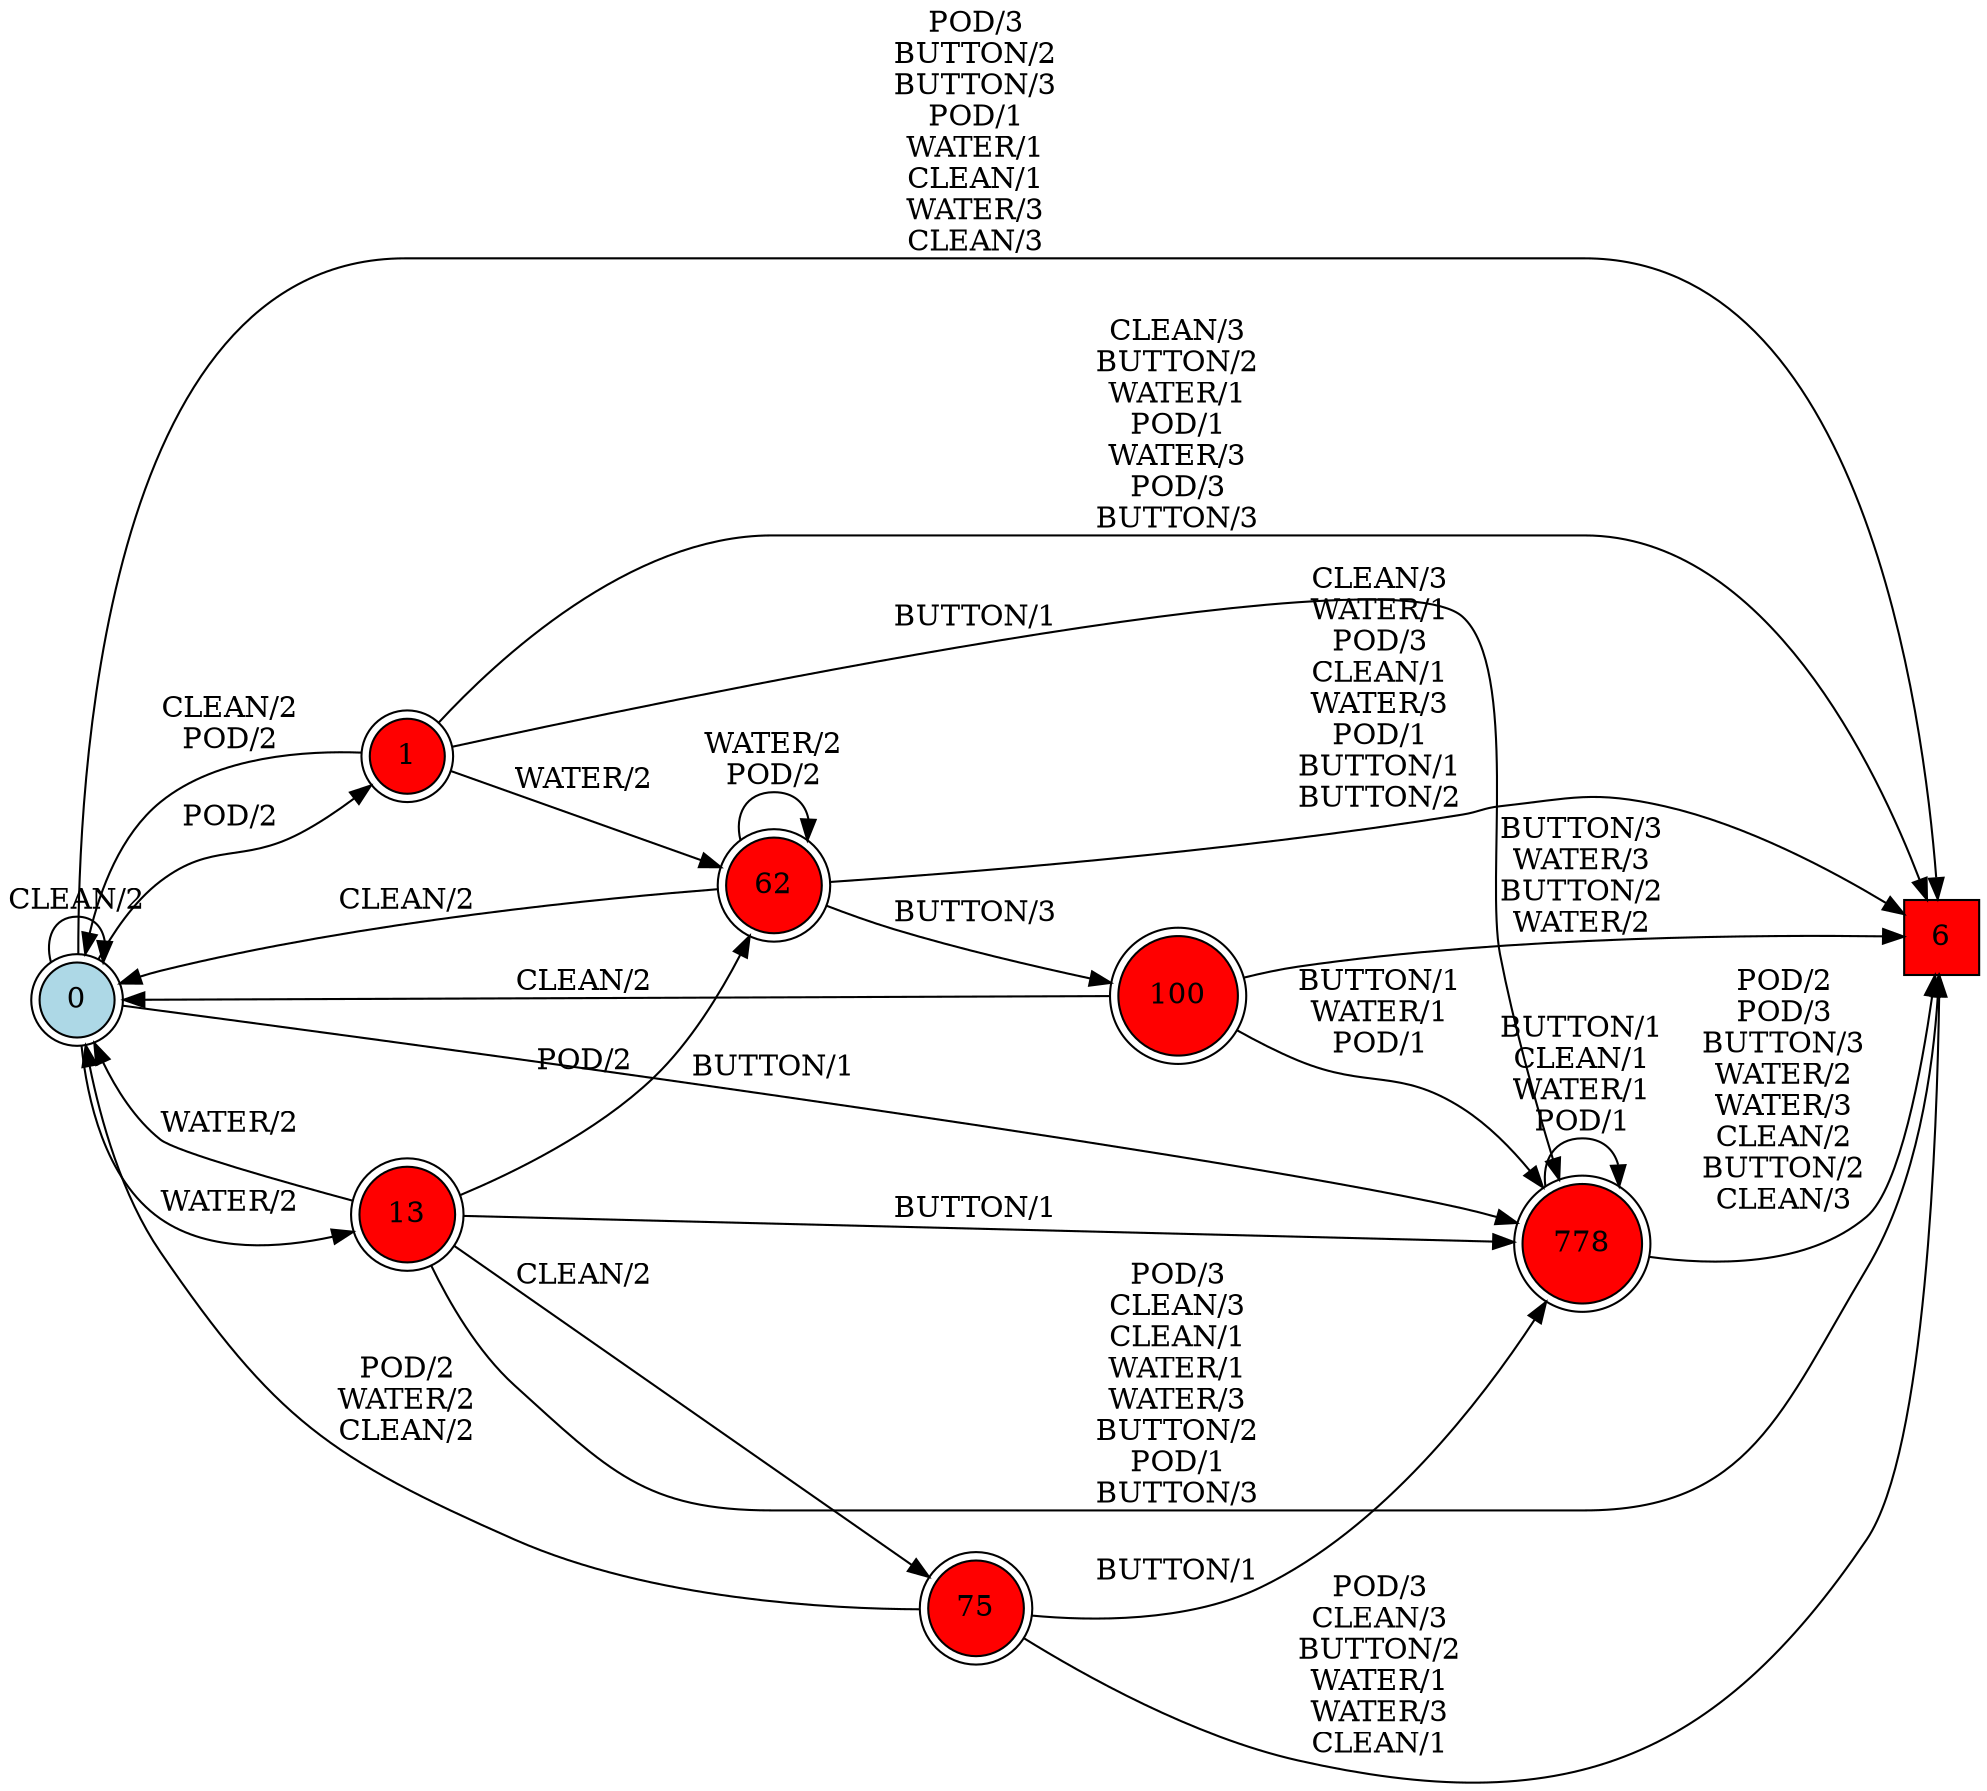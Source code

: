 digraph G {
  rankdir=LR;
  node [shape=circle, style=filled, fillcolor=white];
  "0" [isInitial=True, fillcolor=lightblue, shape=doublecircle];
  "1" [fillcolor=red, shape=doublecircle];
  "6" [fillcolor=red, shape=square];
  "13" [fillcolor=red, shape=doublecircle];
  "62" [fillcolor=red, shape=doublecircle];
  "75" [fillcolor=red, shape=doublecircle];
  "100" [fillcolor=red, shape=doublecircle];
  "778" [fillcolor=red, shape=doublecircle];
  "0" -> "1" [label="POD/2"];
  "0" -> "13" [label="WATER/2"];
  "0" -> "6" [label="POD/3\nBUTTON/2\nBUTTON/3\nPOD/1\nWATER/1\nCLEAN/1\nWATER/3\nCLEAN/3"];
  "0" -> "0" [label="CLEAN/2"];
  "0" -> "778" [label="BUTTON/1"];
  "1" -> "62" [label="WATER/2"];
  "1" -> "6" [label="CLEAN/3\nBUTTON/2\nWATER/1\nPOD/1\nWATER/3\nPOD/3\nBUTTON/3"];
  "1" -> "0" [label="CLEAN/2\nPOD/2"];
  "1" -> "778" [label="BUTTON/1"];
  "13" -> "75" [label="CLEAN/2"];
  "13" -> "6" [label="POD/3\nCLEAN/3\nCLEAN/1\nWATER/1\nWATER/3\nBUTTON/2\nPOD/1\nBUTTON/3"];
  "13" -> "0" [label="WATER/2"];
  "13" -> "62" [label="POD/2"];
  "13" -> "778" [label="BUTTON/1"];
  "62" -> "100" [label="BUTTON/3"];
  "62" -> "6" [label="CLEAN/3\nWATER/1\nPOD/3\nCLEAN/1\nWATER/3\nPOD/1\nBUTTON/1\nBUTTON/2"];
  "62" -> "0" [label="CLEAN/2"];
  "62" -> "62" [label="WATER/2\nPOD/2"];
  "75" -> "6" [label="POD/3\nCLEAN/3\nBUTTON/2\nWATER/1\nWATER/3\nCLEAN/1"];
  "75" -> "0" [label="POD/2\nWATER/2\nCLEAN/2"];
  "75" -> "778" [label="BUTTON/1"];
  "100" -> "6" [label="BUTTON/3\nWATER/3\nBUTTON/2\nWATER/2"];
  "100" -> "0" [label="CLEAN/2"];
  "100" -> "778" [label="BUTTON/1\nWATER/1\nPOD/1"];
  "778" -> "6" [label="POD/2\nPOD/3\nBUTTON/3\nWATER/2\nWATER/3\nCLEAN/2\nBUTTON/2\nCLEAN/3"];
  "778" -> "778" [label="BUTTON/1\nCLEAN/1\nWATER/1\nPOD/1"];
}